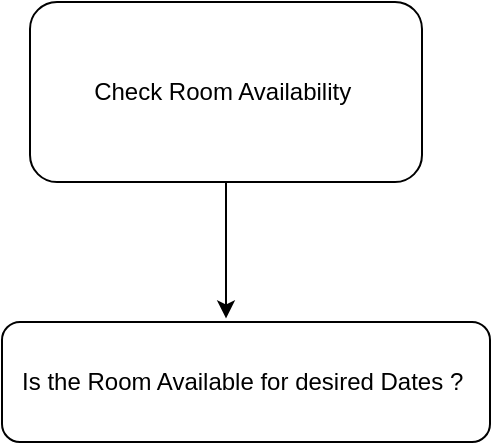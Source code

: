 <mxfile version="21.7.2" type="github">
  <diagram id="C5RBs43oDa-KdzZeNtuy" name="Page-1">
    <mxGraphModel dx="996" dy="581" grid="1" gridSize="10" guides="1" tooltips="1" connect="1" arrows="1" fold="1" page="1" pageScale="1" pageWidth="827" pageHeight="1169" math="0" shadow="0">
      <root>
        <mxCell id="WIyWlLk6GJQsqaUBKTNV-0" />
        <mxCell id="WIyWlLk6GJQsqaUBKTNV-1" parent="WIyWlLk6GJQsqaUBKTNV-0" />
        <mxCell id="8sbkgw_4qxqmmHxULFim-9" style="edgeStyle=orthogonalEdgeStyle;rounded=0;orthogonalLoop=1;jettySize=auto;html=1;entryX=0.459;entryY=-0.03;entryDx=0;entryDy=0;entryPerimeter=0;" edge="1" parent="WIyWlLk6GJQsqaUBKTNV-1" source="8sbkgw_4qxqmmHxULFim-2" target="8sbkgw_4qxqmmHxULFim-7">
          <mxGeometry relative="1" as="geometry" />
        </mxCell>
        <mxCell id="8sbkgw_4qxqmmHxULFim-2" value="Check Room Availability&amp;nbsp;" style="rounded=1;whiteSpace=wrap;html=1;" vertex="1" parent="WIyWlLk6GJQsqaUBKTNV-1">
          <mxGeometry x="310" y="230" width="196" height="90" as="geometry" />
        </mxCell>
        <mxCell id="8sbkgw_4qxqmmHxULFim-7" value="Is the Room Available for desired Dates ?&amp;nbsp;" style="rounded=1;whiteSpace=wrap;html=1;" vertex="1" parent="WIyWlLk6GJQsqaUBKTNV-1">
          <mxGeometry x="296" y="390" width="244" height="60" as="geometry" />
        </mxCell>
      </root>
    </mxGraphModel>
  </diagram>
</mxfile>
